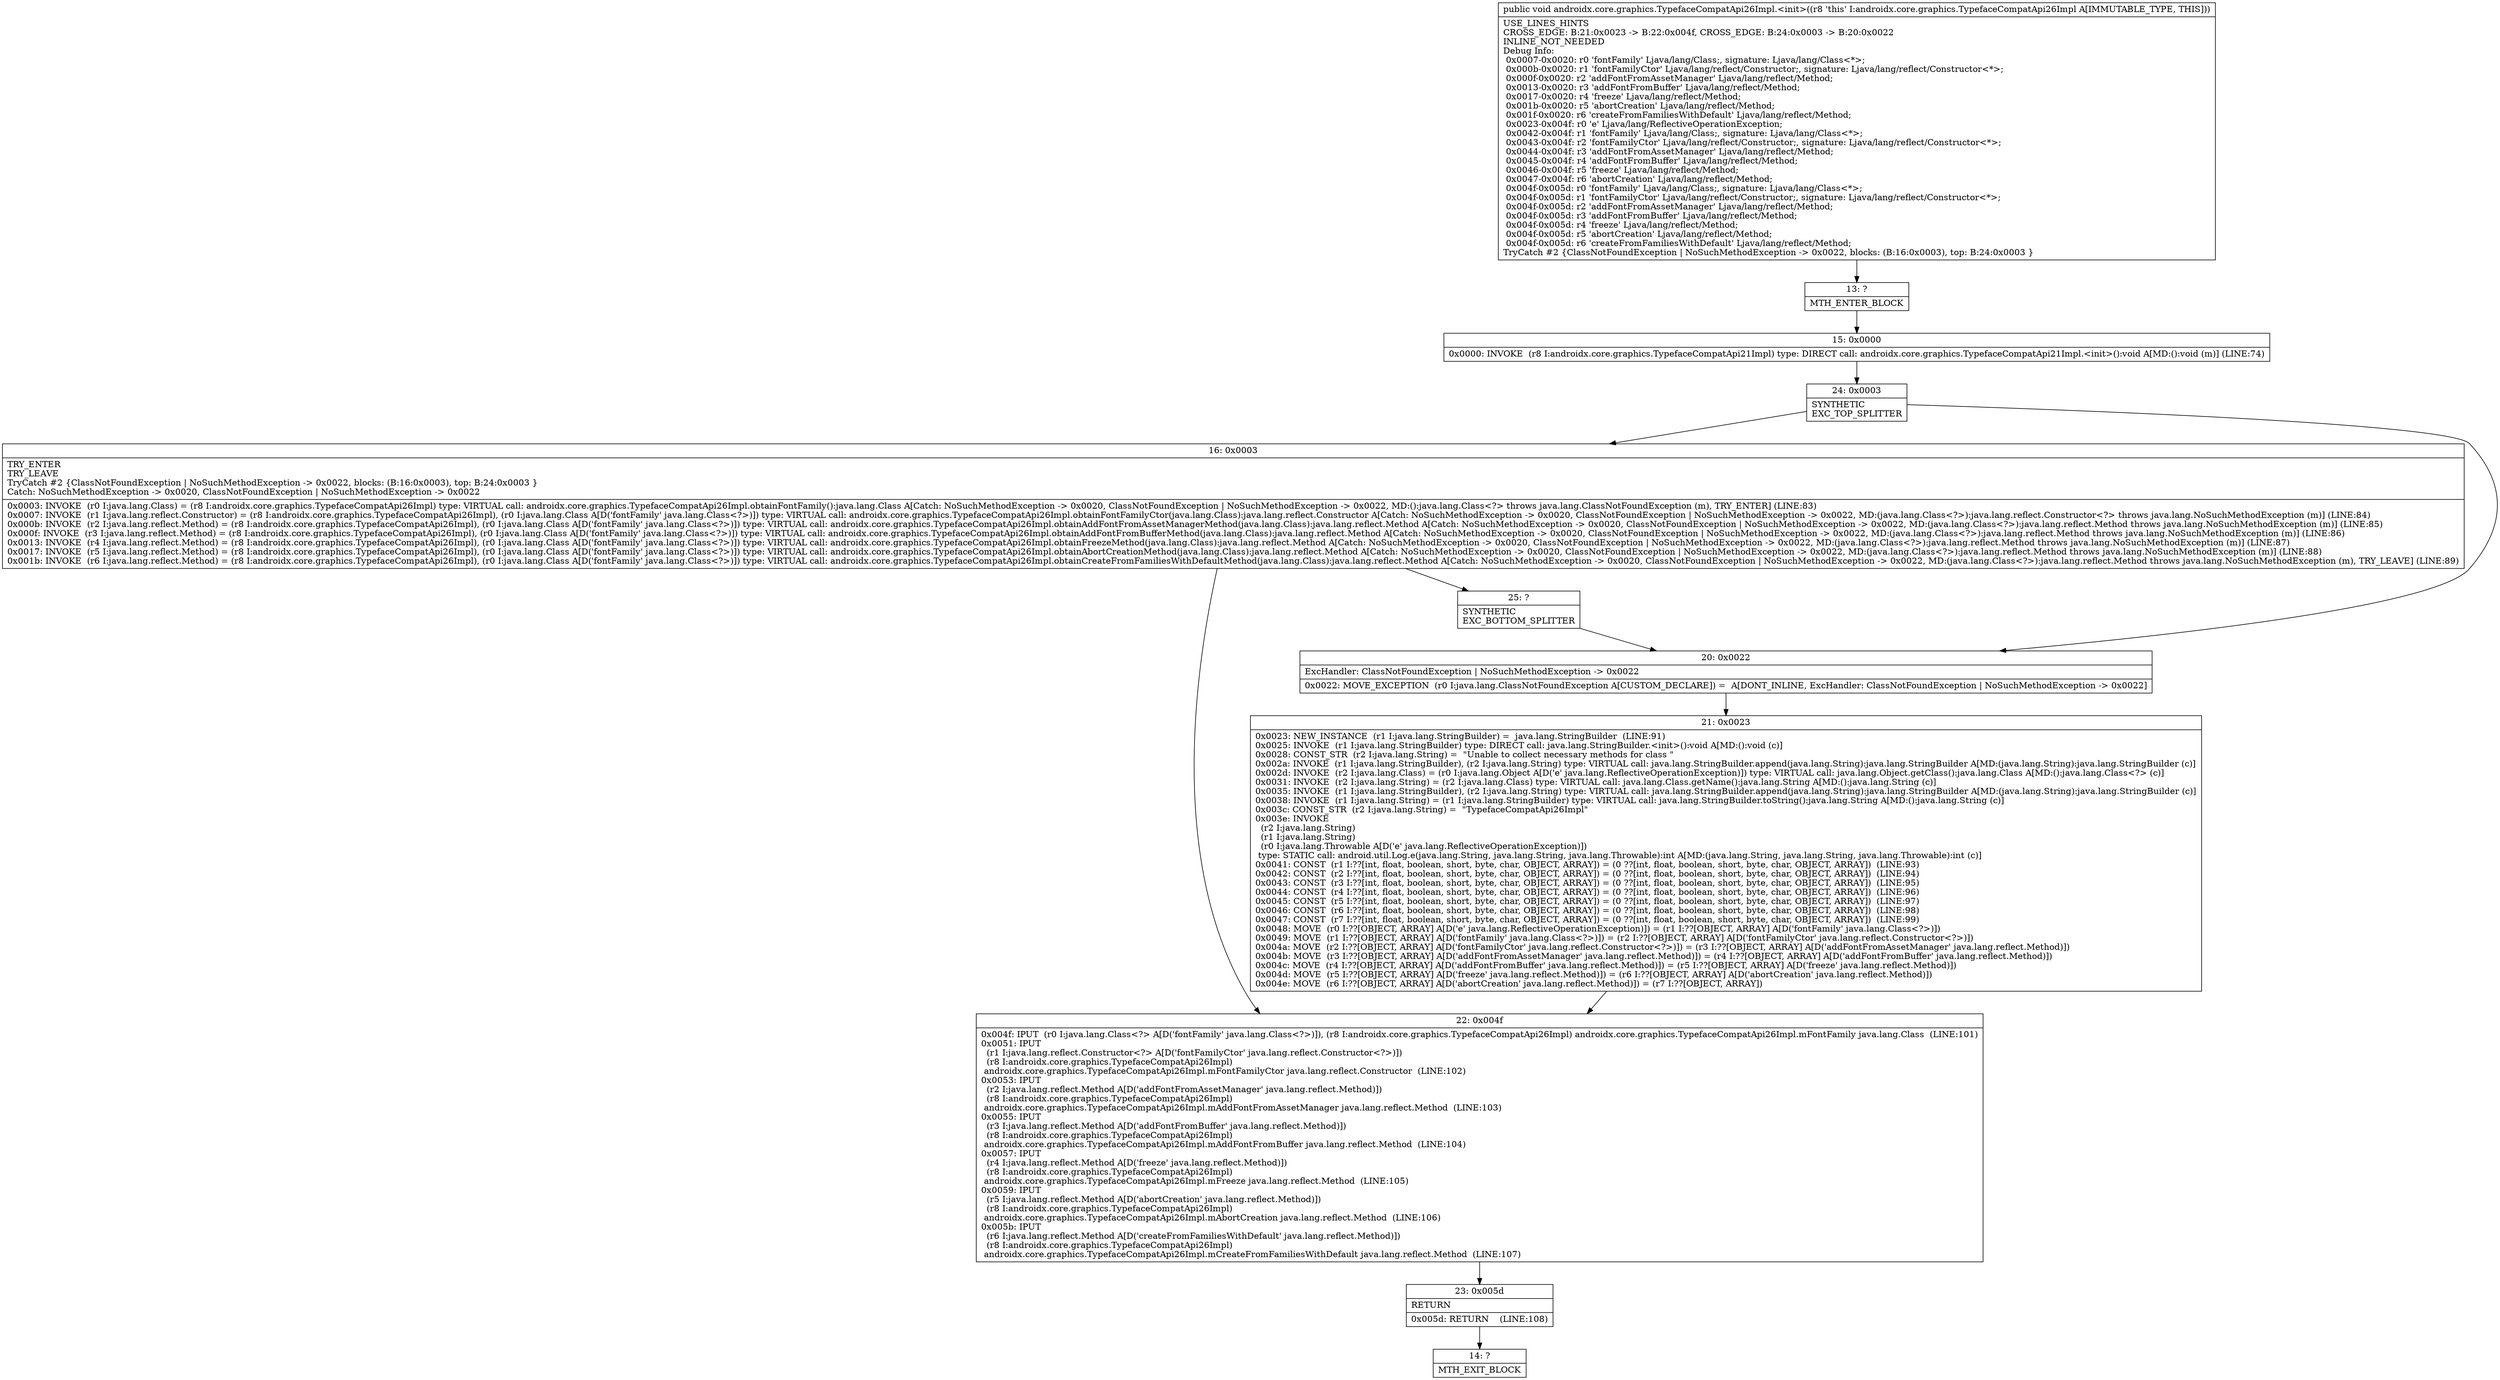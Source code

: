 digraph "CFG forandroidx.core.graphics.TypefaceCompatApi26Impl.\<init\>()V" {
Node_13 [shape=record,label="{13\:\ ?|MTH_ENTER_BLOCK\l}"];
Node_15 [shape=record,label="{15\:\ 0x0000|0x0000: INVOKE  (r8 I:androidx.core.graphics.TypefaceCompatApi21Impl) type: DIRECT call: androidx.core.graphics.TypefaceCompatApi21Impl.\<init\>():void A[MD:():void (m)] (LINE:74)\l}"];
Node_24 [shape=record,label="{24\:\ 0x0003|SYNTHETIC\lEXC_TOP_SPLITTER\l}"];
Node_16 [shape=record,label="{16\:\ 0x0003|TRY_ENTER\lTRY_LEAVE\lTryCatch #2 \{ClassNotFoundException \| NoSuchMethodException \-\> 0x0022, blocks: (B:16:0x0003), top: B:24:0x0003 \}\lCatch: NoSuchMethodException \-\> 0x0020, ClassNotFoundException \| NoSuchMethodException \-\> 0x0022\l|0x0003: INVOKE  (r0 I:java.lang.Class) = (r8 I:androidx.core.graphics.TypefaceCompatApi26Impl) type: VIRTUAL call: androidx.core.graphics.TypefaceCompatApi26Impl.obtainFontFamily():java.lang.Class A[Catch: NoSuchMethodException \-\> 0x0020, ClassNotFoundException \| NoSuchMethodException \-\> 0x0022, MD:():java.lang.Class\<?\> throws java.lang.ClassNotFoundException (m), TRY_ENTER] (LINE:83)\l0x0007: INVOKE  (r1 I:java.lang.reflect.Constructor) = (r8 I:androidx.core.graphics.TypefaceCompatApi26Impl), (r0 I:java.lang.Class A[D('fontFamily' java.lang.Class\<?\>)]) type: VIRTUAL call: androidx.core.graphics.TypefaceCompatApi26Impl.obtainFontFamilyCtor(java.lang.Class):java.lang.reflect.Constructor A[Catch: NoSuchMethodException \-\> 0x0020, ClassNotFoundException \| NoSuchMethodException \-\> 0x0022, MD:(java.lang.Class\<?\>):java.lang.reflect.Constructor\<?\> throws java.lang.NoSuchMethodException (m)] (LINE:84)\l0x000b: INVOKE  (r2 I:java.lang.reflect.Method) = (r8 I:androidx.core.graphics.TypefaceCompatApi26Impl), (r0 I:java.lang.Class A[D('fontFamily' java.lang.Class\<?\>)]) type: VIRTUAL call: androidx.core.graphics.TypefaceCompatApi26Impl.obtainAddFontFromAssetManagerMethod(java.lang.Class):java.lang.reflect.Method A[Catch: NoSuchMethodException \-\> 0x0020, ClassNotFoundException \| NoSuchMethodException \-\> 0x0022, MD:(java.lang.Class\<?\>):java.lang.reflect.Method throws java.lang.NoSuchMethodException (m)] (LINE:85)\l0x000f: INVOKE  (r3 I:java.lang.reflect.Method) = (r8 I:androidx.core.graphics.TypefaceCompatApi26Impl), (r0 I:java.lang.Class A[D('fontFamily' java.lang.Class\<?\>)]) type: VIRTUAL call: androidx.core.graphics.TypefaceCompatApi26Impl.obtainAddFontFromBufferMethod(java.lang.Class):java.lang.reflect.Method A[Catch: NoSuchMethodException \-\> 0x0020, ClassNotFoundException \| NoSuchMethodException \-\> 0x0022, MD:(java.lang.Class\<?\>):java.lang.reflect.Method throws java.lang.NoSuchMethodException (m)] (LINE:86)\l0x0013: INVOKE  (r4 I:java.lang.reflect.Method) = (r8 I:androidx.core.graphics.TypefaceCompatApi26Impl), (r0 I:java.lang.Class A[D('fontFamily' java.lang.Class\<?\>)]) type: VIRTUAL call: androidx.core.graphics.TypefaceCompatApi26Impl.obtainFreezeMethod(java.lang.Class):java.lang.reflect.Method A[Catch: NoSuchMethodException \-\> 0x0020, ClassNotFoundException \| NoSuchMethodException \-\> 0x0022, MD:(java.lang.Class\<?\>):java.lang.reflect.Method throws java.lang.NoSuchMethodException (m)] (LINE:87)\l0x0017: INVOKE  (r5 I:java.lang.reflect.Method) = (r8 I:androidx.core.graphics.TypefaceCompatApi26Impl), (r0 I:java.lang.Class A[D('fontFamily' java.lang.Class\<?\>)]) type: VIRTUAL call: androidx.core.graphics.TypefaceCompatApi26Impl.obtainAbortCreationMethod(java.lang.Class):java.lang.reflect.Method A[Catch: NoSuchMethodException \-\> 0x0020, ClassNotFoundException \| NoSuchMethodException \-\> 0x0022, MD:(java.lang.Class\<?\>):java.lang.reflect.Method throws java.lang.NoSuchMethodException (m)] (LINE:88)\l0x001b: INVOKE  (r6 I:java.lang.reflect.Method) = (r8 I:androidx.core.graphics.TypefaceCompatApi26Impl), (r0 I:java.lang.Class A[D('fontFamily' java.lang.Class\<?\>)]) type: VIRTUAL call: androidx.core.graphics.TypefaceCompatApi26Impl.obtainCreateFromFamiliesWithDefaultMethod(java.lang.Class):java.lang.reflect.Method A[Catch: NoSuchMethodException \-\> 0x0020, ClassNotFoundException \| NoSuchMethodException \-\> 0x0022, MD:(java.lang.Class\<?\>):java.lang.reflect.Method throws java.lang.NoSuchMethodException (m), TRY_LEAVE] (LINE:89)\l}"];
Node_22 [shape=record,label="{22\:\ 0x004f|0x004f: IPUT  (r0 I:java.lang.Class\<?\> A[D('fontFamily' java.lang.Class\<?\>)]), (r8 I:androidx.core.graphics.TypefaceCompatApi26Impl) androidx.core.graphics.TypefaceCompatApi26Impl.mFontFamily java.lang.Class  (LINE:101)\l0x0051: IPUT  \l  (r1 I:java.lang.reflect.Constructor\<?\> A[D('fontFamilyCtor' java.lang.reflect.Constructor\<?\>)])\l  (r8 I:androidx.core.graphics.TypefaceCompatApi26Impl)\l androidx.core.graphics.TypefaceCompatApi26Impl.mFontFamilyCtor java.lang.reflect.Constructor  (LINE:102)\l0x0053: IPUT  \l  (r2 I:java.lang.reflect.Method A[D('addFontFromAssetManager' java.lang.reflect.Method)])\l  (r8 I:androidx.core.graphics.TypefaceCompatApi26Impl)\l androidx.core.graphics.TypefaceCompatApi26Impl.mAddFontFromAssetManager java.lang.reflect.Method  (LINE:103)\l0x0055: IPUT  \l  (r3 I:java.lang.reflect.Method A[D('addFontFromBuffer' java.lang.reflect.Method)])\l  (r8 I:androidx.core.graphics.TypefaceCompatApi26Impl)\l androidx.core.graphics.TypefaceCompatApi26Impl.mAddFontFromBuffer java.lang.reflect.Method  (LINE:104)\l0x0057: IPUT  \l  (r4 I:java.lang.reflect.Method A[D('freeze' java.lang.reflect.Method)])\l  (r8 I:androidx.core.graphics.TypefaceCompatApi26Impl)\l androidx.core.graphics.TypefaceCompatApi26Impl.mFreeze java.lang.reflect.Method  (LINE:105)\l0x0059: IPUT  \l  (r5 I:java.lang.reflect.Method A[D('abortCreation' java.lang.reflect.Method)])\l  (r8 I:androidx.core.graphics.TypefaceCompatApi26Impl)\l androidx.core.graphics.TypefaceCompatApi26Impl.mAbortCreation java.lang.reflect.Method  (LINE:106)\l0x005b: IPUT  \l  (r6 I:java.lang.reflect.Method A[D('createFromFamiliesWithDefault' java.lang.reflect.Method)])\l  (r8 I:androidx.core.graphics.TypefaceCompatApi26Impl)\l androidx.core.graphics.TypefaceCompatApi26Impl.mCreateFromFamiliesWithDefault java.lang.reflect.Method  (LINE:107)\l}"];
Node_23 [shape=record,label="{23\:\ 0x005d|RETURN\l|0x005d: RETURN    (LINE:108)\l}"];
Node_14 [shape=record,label="{14\:\ ?|MTH_EXIT_BLOCK\l}"];
Node_25 [shape=record,label="{25\:\ ?|SYNTHETIC\lEXC_BOTTOM_SPLITTER\l}"];
Node_20 [shape=record,label="{20\:\ 0x0022|ExcHandler: ClassNotFoundException \| NoSuchMethodException \-\> 0x0022\l|0x0022: MOVE_EXCEPTION  (r0 I:java.lang.ClassNotFoundException A[CUSTOM_DECLARE]) =  A[DONT_INLINE, ExcHandler: ClassNotFoundException \| NoSuchMethodException \-\> 0x0022]\l}"];
Node_21 [shape=record,label="{21\:\ 0x0023|0x0023: NEW_INSTANCE  (r1 I:java.lang.StringBuilder) =  java.lang.StringBuilder  (LINE:91)\l0x0025: INVOKE  (r1 I:java.lang.StringBuilder) type: DIRECT call: java.lang.StringBuilder.\<init\>():void A[MD:():void (c)]\l0x0028: CONST_STR  (r2 I:java.lang.String) =  \"Unable to collect necessary methods for class \" \l0x002a: INVOKE  (r1 I:java.lang.StringBuilder), (r2 I:java.lang.String) type: VIRTUAL call: java.lang.StringBuilder.append(java.lang.String):java.lang.StringBuilder A[MD:(java.lang.String):java.lang.StringBuilder (c)]\l0x002d: INVOKE  (r2 I:java.lang.Class) = (r0 I:java.lang.Object A[D('e' java.lang.ReflectiveOperationException)]) type: VIRTUAL call: java.lang.Object.getClass():java.lang.Class A[MD:():java.lang.Class\<?\> (c)]\l0x0031: INVOKE  (r2 I:java.lang.String) = (r2 I:java.lang.Class) type: VIRTUAL call: java.lang.Class.getName():java.lang.String A[MD:():java.lang.String (c)]\l0x0035: INVOKE  (r1 I:java.lang.StringBuilder), (r2 I:java.lang.String) type: VIRTUAL call: java.lang.StringBuilder.append(java.lang.String):java.lang.StringBuilder A[MD:(java.lang.String):java.lang.StringBuilder (c)]\l0x0038: INVOKE  (r1 I:java.lang.String) = (r1 I:java.lang.StringBuilder) type: VIRTUAL call: java.lang.StringBuilder.toString():java.lang.String A[MD:():java.lang.String (c)]\l0x003c: CONST_STR  (r2 I:java.lang.String) =  \"TypefaceCompatApi26Impl\" \l0x003e: INVOKE  \l  (r2 I:java.lang.String)\l  (r1 I:java.lang.String)\l  (r0 I:java.lang.Throwable A[D('e' java.lang.ReflectiveOperationException)])\l type: STATIC call: android.util.Log.e(java.lang.String, java.lang.String, java.lang.Throwable):int A[MD:(java.lang.String, java.lang.String, java.lang.Throwable):int (c)]\l0x0041: CONST  (r1 I:??[int, float, boolean, short, byte, char, OBJECT, ARRAY]) = (0 ??[int, float, boolean, short, byte, char, OBJECT, ARRAY])  (LINE:93)\l0x0042: CONST  (r2 I:??[int, float, boolean, short, byte, char, OBJECT, ARRAY]) = (0 ??[int, float, boolean, short, byte, char, OBJECT, ARRAY])  (LINE:94)\l0x0043: CONST  (r3 I:??[int, float, boolean, short, byte, char, OBJECT, ARRAY]) = (0 ??[int, float, boolean, short, byte, char, OBJECT, ARRAY])  (LINE:95)\l0x0044: CONST  (r4 I:??[int, float, boolean, short, byte, char, OBJECT, ARRAY]) = (0 ??[int, float, boolean, short, byte, char, OBJECT, ARRAY])  (LINE:96)\l0x0045: CONST  (r5 I:??[int, float, boolean, short, byte, char, OBJECT, ARRAY]) = (0 ??[int, float, boolean, short, byte, char, OBJECT, ARRAY])  (LINE:97)\l0x0046: CONST  (r6 I:??[int, float, boolean, short, byte, char, OBJECT, ARRAY]) = (0 ??[int, float, boolean, short, byte, char, OBJECT, ARRAY])  (LINE:98)\l0x0047: CONST  (r7 I:??[int, float, boolean, short, byte, char, OBJECT, ARRAY]) = (0 ??[int, float, boolean, short, byte, char, OBJECT, ARRAY])  (LINE:99)\l0x0048: MOVE  (r0 I:??[OBJECT, ARRAY] A[D('e' java.lang.ReflectiveOperationException)]) = (r1 I:??[OBJECT, ARRAY] A[D('fontFamily' java.lang.Class\<?\>)]) \l0x0049: MOVE  (r1 I:??[OBJECT, ARRAY] A[D('fontFamily' java.lang.Class\<?\>)]) = (r2 I:??[OBJECT, ARRAY] A[D('fontFamilyCtor' java.lang.reflect.Constructor\<?\>)]) \l0x004a: MOVE  (r2 I:??[OBJECT, ARRAY] A[D('fontFamilyCtor' java.lang.reflect.Constructor\<?\>)]) = (r3 I:??[OBJECT, ARRAY] A[D('addFontFromAssetManager' java.lang.reflect.Method)]) \l0x004b: MOVE  (r3 I:??[OBJECT, ARRAY] A[D('addFontFromAssetManager' java.lang.reflect.Method)]) = (r4 I:??[OBJECT, ARRAY] A[D('addFontFromBuffer' java.lang.reflect.Method)]) \l0x004c: MOVE  (r4 I:??[OBJECT, ARRAY] A[D('addFontFromBuffer' java.lang.reflect.Method)]) = (r5 I:??[OBJECT, ARRAY] A[D('freeze' java.lang.reflect.Method)]) \l0x004d: MOVE  (r5 I:??[OBJECT, ARRAY] A[D('freeze' java.lang.reflect.Method)]) = (r6 I:??[OBJECT, ARRAY] A[D('abortCreation' java.lang.reflect.Method)]) \l0x004e: MOVE  (r6 I:??[OBJECT, ARRAY] A[D('abortCreation' java.lang.reflect.Method)]) = (r7 I:??[OBJECT, ARRAY]) \l}"];
MethodNode[shape=record,label="{public void androidx.core.graphics.TypefaceCompatApi26Impl.\<init\>((r8 'this' I:androidx.core.graphics.TypefaceCompatApi26Impl A[IMMUTABLE_TYPE, THIS]))  | USE_LINES_HINTS\lCROSS_EDGE: B:21:0x0023 \-\> B:22:0x004f, CROSS_EDGE: B:24:0x0003 \-\> B:20:0x0022\lINLINE_NOT_NEEDED\lDebug Info:\l  0x0007\-0x0020: r0 'fontFamily' Ljava\/lang\/Class;, signature: Ljava\/lang\/Class\<*\>;\l  0x000b\-0x0020: r1 'fontFamilyCtor' Ljava\/lang\/reflect\/Constructor;, signature: Ljava\/lang\/reflect\/Constructor\<*\>;\l  0x000f\-0x0020: r2 'addFontFromAssetManager' Ljava\/lang\/reflect\/Method;\l  0x0013\-0x0020: r3 'addFontFromBuffer' Ljava\/lang\/reflect\/Method;\l  0x0017\-0x0020: r4 'freeze' Ljava\/lang\/reflect\/Method;\l  0x001b\-0x0020: r5 'abortCreation' Ljava\/lang\/reflect\/Method;\l  0x001f\-0x0020: r6 'createFromFamiliesWithDefault' Ljava\/lang\/reflect\/Method;\l  0x0023\-0x004f: r0 'e' Ljava\/lang\/ReflectiveOperationException;\l  0x0042\-0x004f: r1 'fontFamily' Ljava\/lang\/Class;, signature: Ljava\/lang\/Class\<*\>;\l  0x0043\-0x004f: r2 'fontFamilyCtor' Ljava\/lang\/reflect\/Constructor;, signature: Ljava\/lang\/reflect\/Constructor\<*\>;\l  0x0044\-0x004f: r3 'addFontFromAssetManager' Ljava\/lang\/reflect\/Method;\l  0x0045\-0x004f: r4 'addFontFromBuffer' Ljava\/lang\/reflect\/Method;\l  0x0046\-0x004f: r5 'freeze' Ljava\/lang\/reflect\/Method;\l  0x0047\-0x004f: r6 'abortCreation' Ljava\/lang\/reflect\/Method;\l  0x004f\-0x005d: r0 'fontFamily' Ljava\/lang\/Class;, signature: Ljava\/lang\/Class\<*\>;\l  0x004f\-0x005d: r1 'fontFamilyCtor' Ljava\/lang\/reflect\/Constructor;, signature: Ljava\/lang\/reflect\/Constructor\<*\>;\l  0x004f\-0x005d: r2 'addFontFromAssetManager' Ljava\/lang\/reflect\/Method;\l  0x004f\-0x005d: r3 'addFontFromBuffer' Ljava\/lang\/reflect\/Method;\l  0x004f\-0x005d: r4 'freeze' Ljava\/lang\/reflect\/Method;\l  0x004f\-0x005d: r5 'abortCreation' Ljava\/lang\/reflect\/Method;\l  0x004f\-0x005d: r6 'createFromFamiliesWithDefault' Ljava\/lang\/reflect\/Method;\lTryCatch #2 \{ClassNotFoundException \| NoSuchMethodException \-\> 0x0022, blocks: (B:16:0x0003), top: B:24:0x0003 \}\l}"];
MethodNode -> Node_13;Node_13 -> Node_15;
Node_15 -> Node_24;
Node_24 -> Node_16;
Node_24 -> Node_20;
Node_16 -> Node_22;
Node_16 -> Node_25;
Node_22 -> Node_23;
Node_23 -> Node_14;
Node_25 -> Node_20;
Node_20 -> Node_21;
Node_21 -> Node_22;
}

